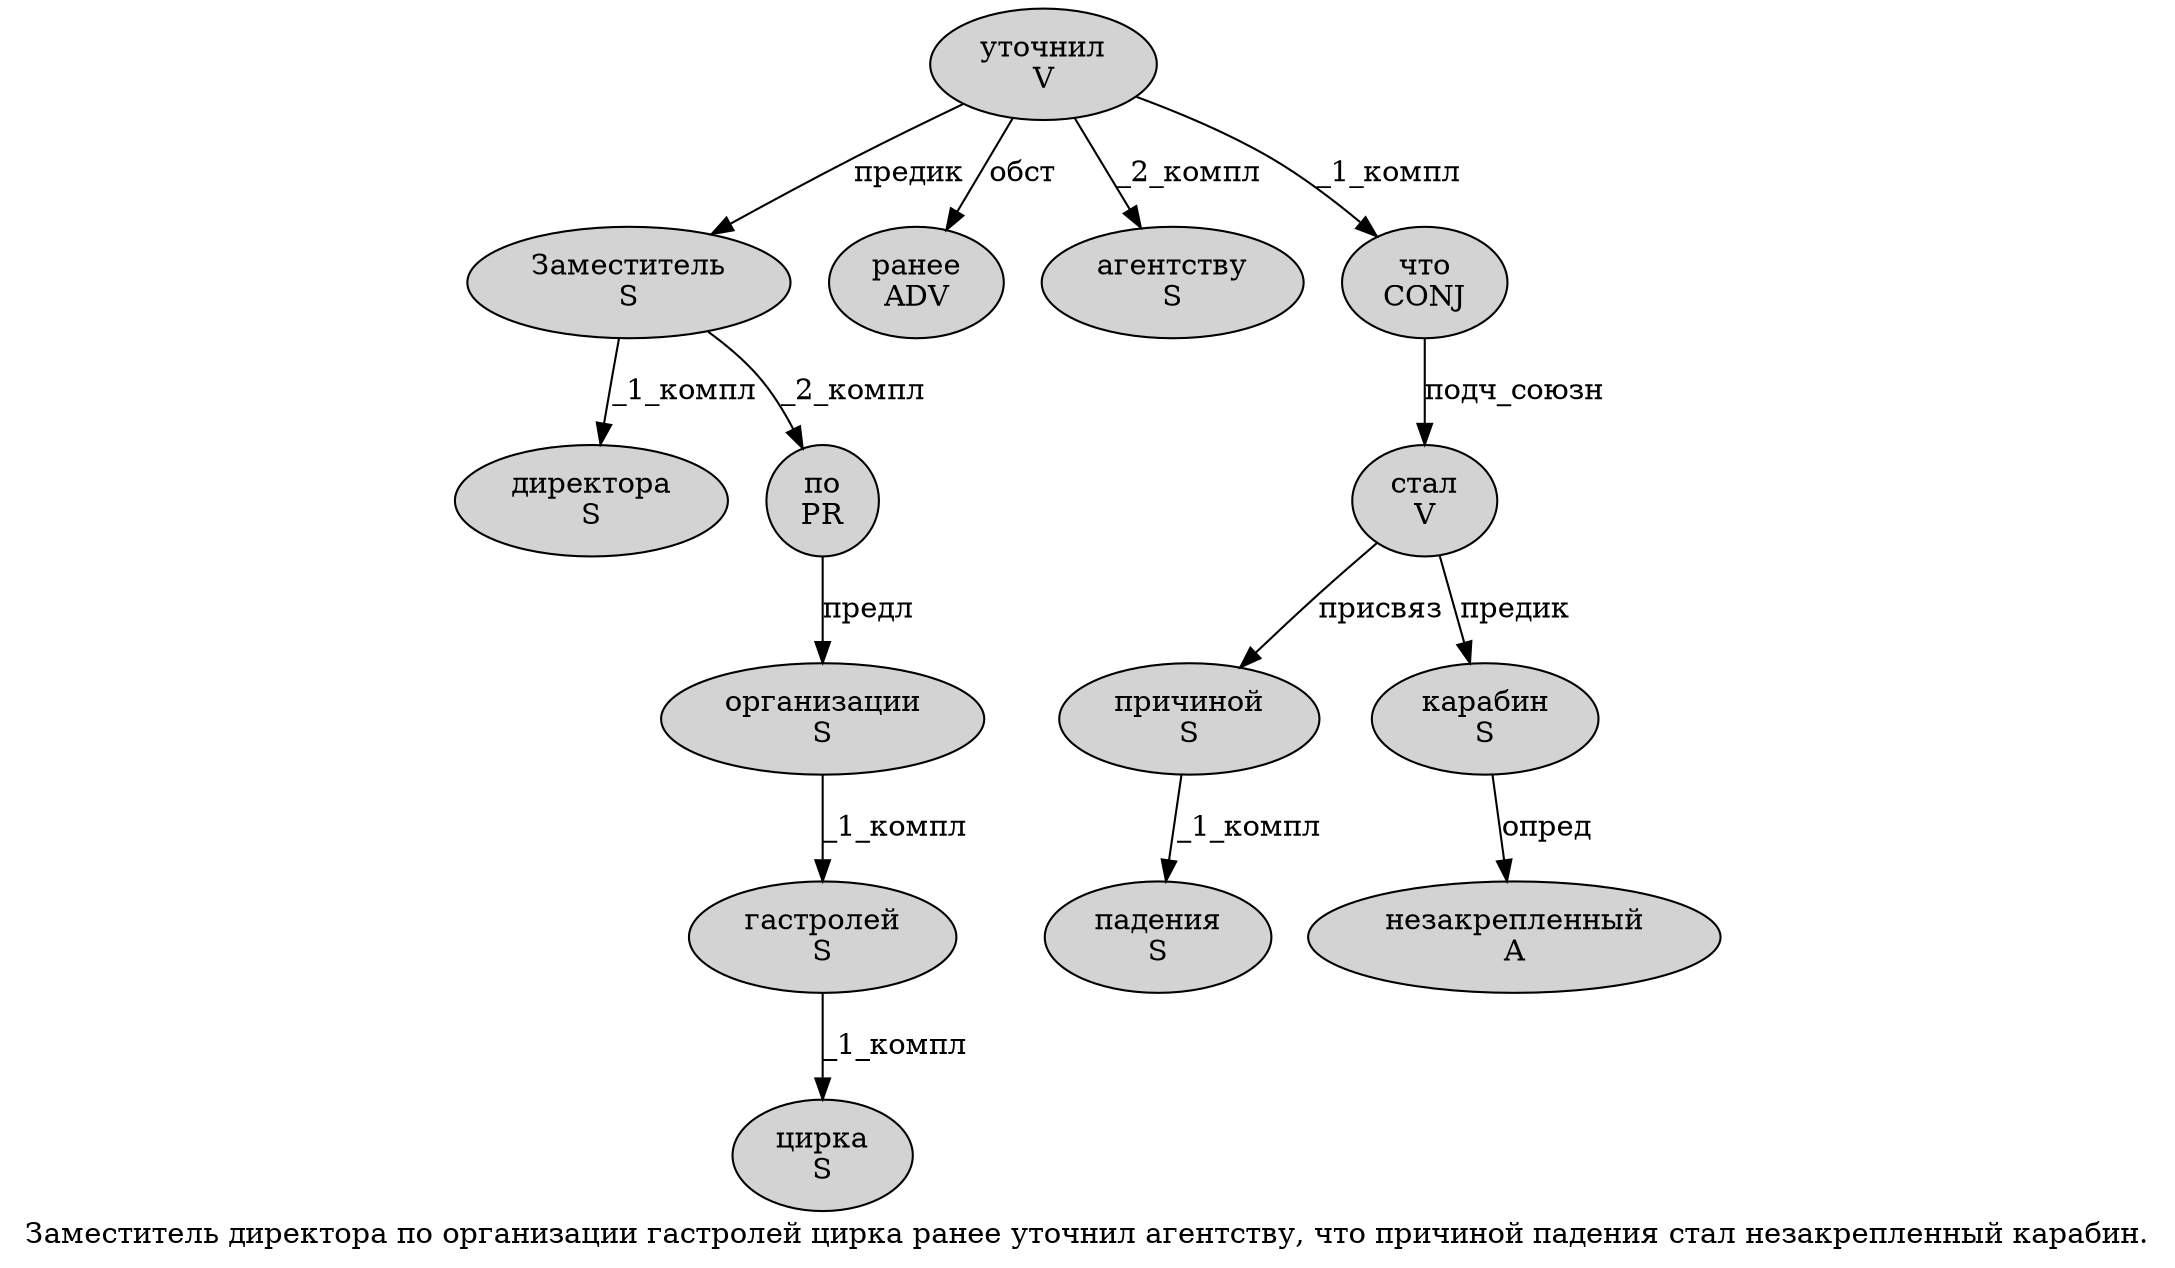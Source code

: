 digraph SENTENCE_1220 {
	graph [label="Заместитель директора по организации гастролей цирка ранее уточнил агентству, что причиной падения стал незакрепленный карабин."]
	node [style=filled]
		0 [label="Заместитель
S" color="" fillcolor=lightgray penwidth=1 shape=ellipse]
		1 [label="директора
S" color="" fillcolor=lightgray penwidth=1 shape=ellipse]
		2 [label="по
PR" color="" fillcolor=lightgray penwidth=1 shape=ellipse]
		3 [label="организации
S" color="" fillcolor=lightgray penwidth=1 shape=ellipse]
		4 [label="гастролей
S" color="" fillcolor=lightgray penwidth=1 shape=ellipse]
		5 [label="цирка
S" color="" fillcolor=lightgray penwidth=1 shape=ellipse]
		6 [label="ранее
ADV" color="" fillcolor=lightgray penwidth=1 shape=ellipse]
		7 [label="уточнил
V" color="" fillcolor=lightgray penwidth=1 shape=ellipse]
		8 [label="агентству
S" color="" fillcolor=lightgray penwidth=1 shape=ellipse]
		10 [label="что
CONJ" color="" fillcolor=lightgray penwidth=1 shape=ellipse]
		11 [label="причиной
S" color="" fillcolor=lightgray penwidth=1 shape=ellipse]
		12 [label="падения
S" color="" fillcolor=lightgray penwidth=1 shape=ellipse]
		13 [label="стал
V" color="" fillcolor=lightgray penwidth=1 shape=ellipse]
		14 [label="незакрепленный
A" color="" fillcolor=lightgray penwidth=1 shape=ellipse]
		15 [label="карабин
S" color="" fillcolor=lightgray penwidth=1 shape=ellipse]
			4 -> 5 [label="_1_компл"]
			0 -> 1 [label="_1_компл"]
			0 -> 2 [label="_2_компл"]
			10 -> 13 [label="подч_союзн"]
			15 -> 14 [label="опред"]
			3 -> 4 [label="_1_компл"]
			2 -> 3 [label="предл"]
			11 -> 12 [label="_1_компл"]
			13 -> 11 [label="присвяз"]
			13 -> 15 [label="предик"]
			7 -> 0 [label="предик"]
			7 -> 6 [label="обст"]
			7 -> 8 [label="_2_компл"]
			7 -> 10 [label="_1_компл"]
}
